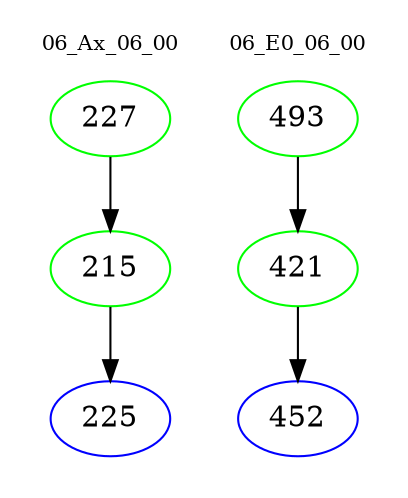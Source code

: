 digraph{
subgraph cluster_0 {
color = white
label = "06_Ax_06_00";
fontsize=10;
T0_227 [label="227", color="green"]
T0_227 -> T0_215 [color="black"]
T0_215 [label="215", color="green"]
T0_215 -> T0_225 [color="black"]
T0_225 [label="225", color="blue"]
}
subgraph cluster_1 {
color = white
label = "06_E0_06_00";
fontsize=10;
T1_493 [label="493", color="green"]
T1_493 -> T1_421 [color="black"]
T1_421 [label="421", color="green"]
T1_421 -> T1_452 [color="black"]
T1_452 [label="452", color="blue"]
}
}
